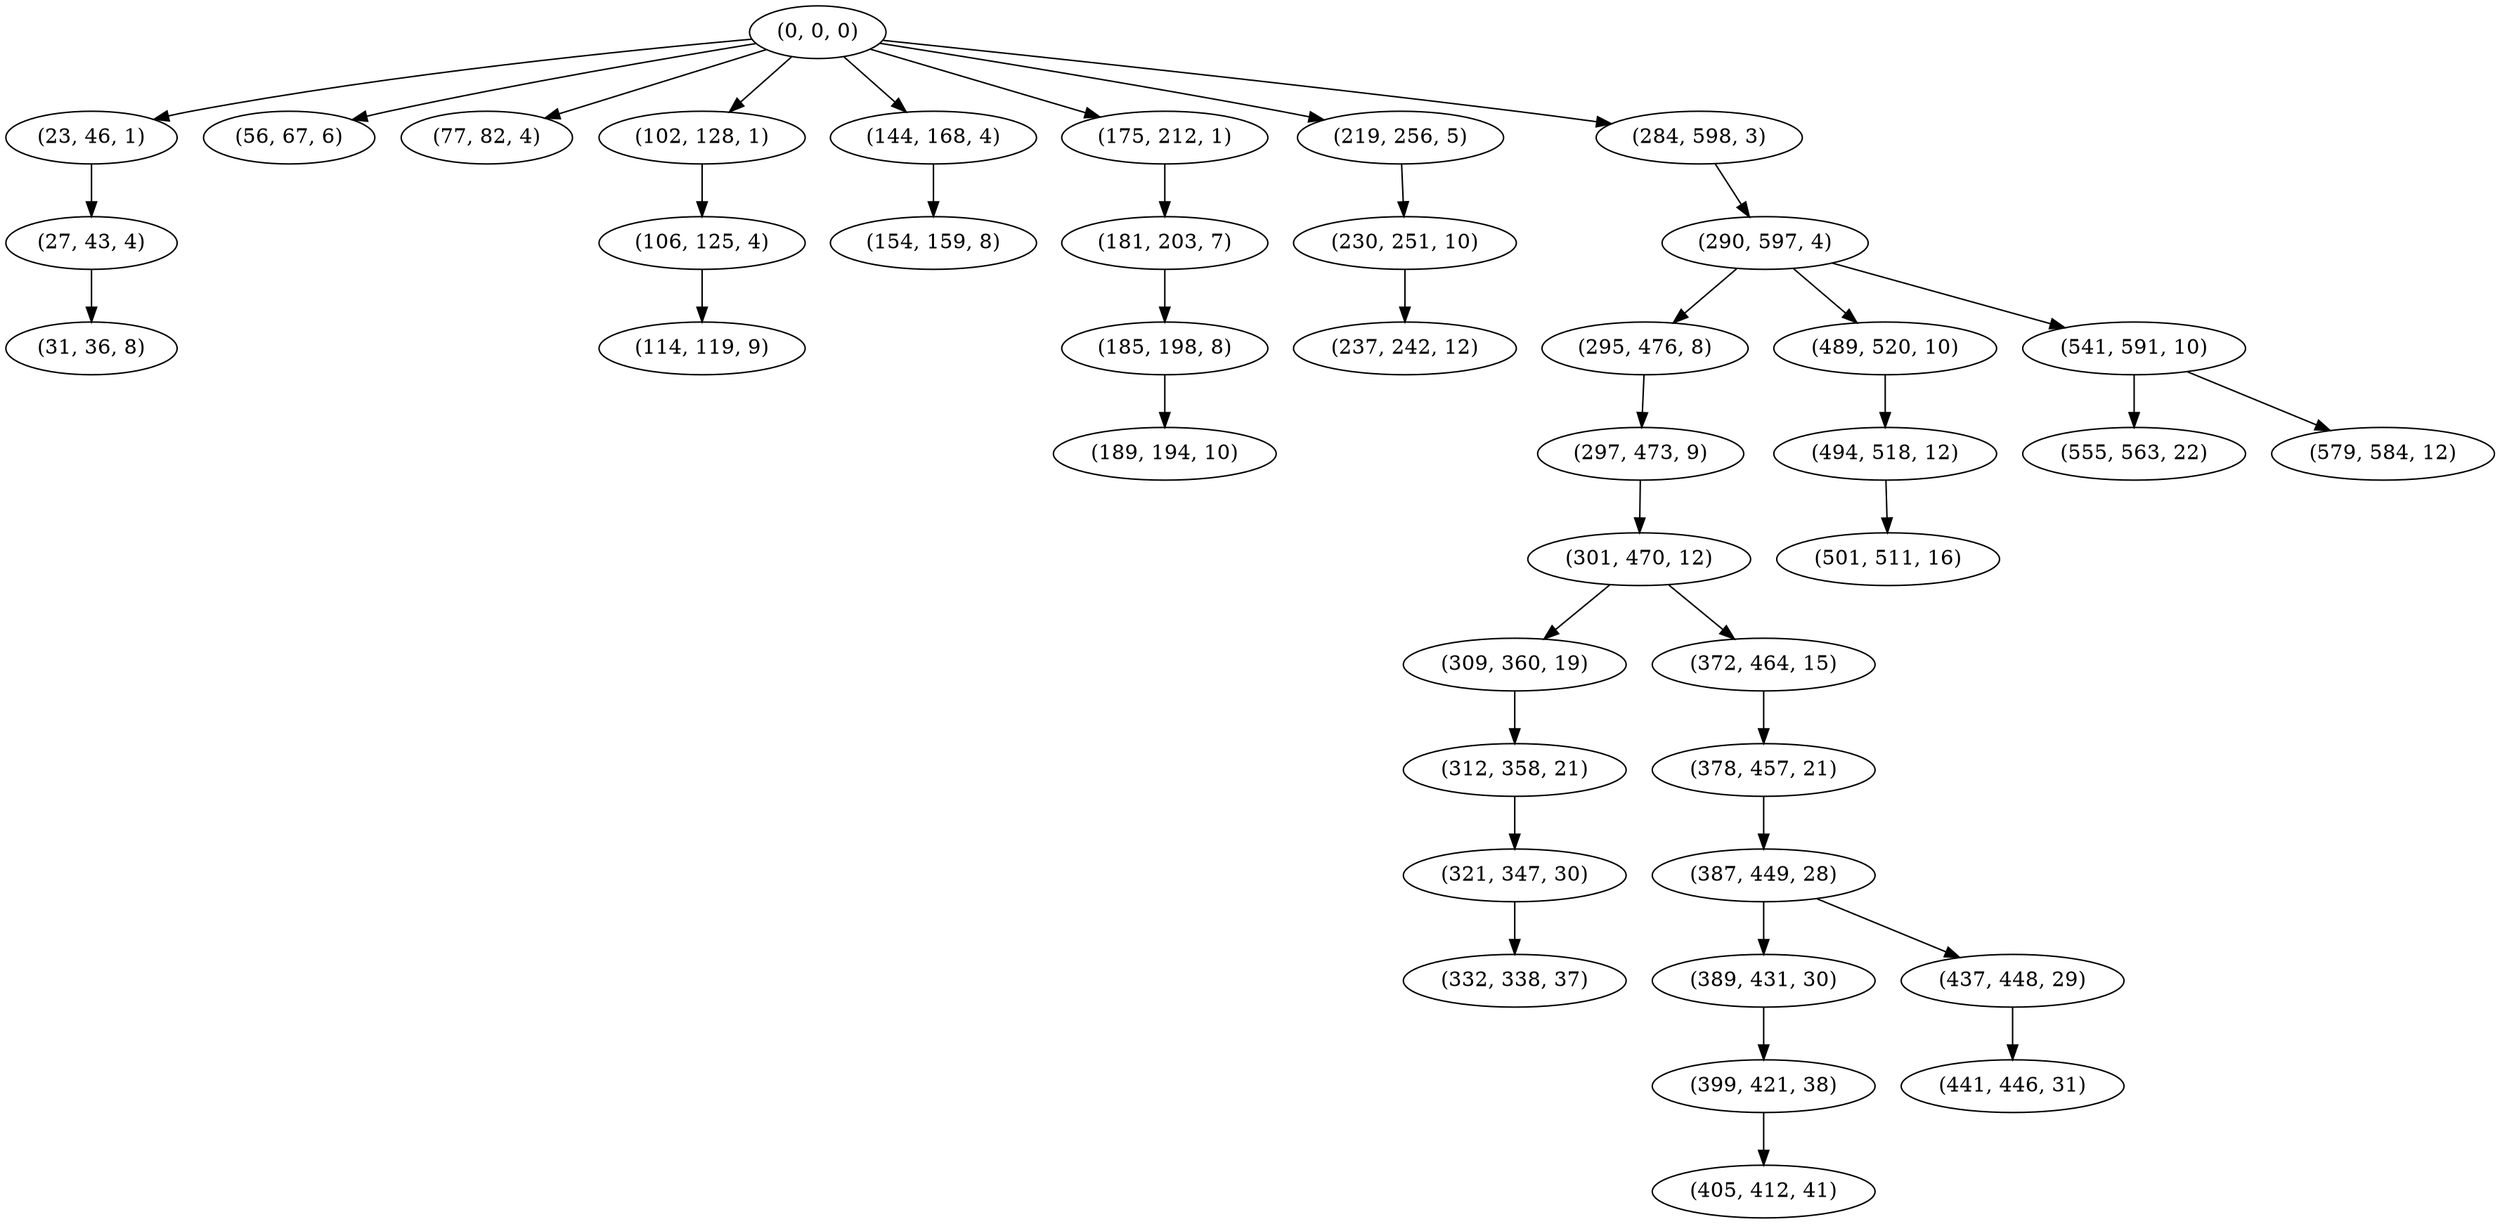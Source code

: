 digraph tree {
    "(0, 0, 0)";
    "(23, 46, 1)";
    "(27, 43, 4)";
    "(31, 36, 8)";
    "(56, 67, 6)";
    "(77, 82, 4)";
    "(102, 128, 1)";
    "(106, 125, 4)";
    "(114, 119, 9)";
    "(144, 168, 4)";
    "(154, 159, 8)";
    "(175, 212, 1)";
    "(181, 203, 7)";
    "(185, 198, 8)";
    "(189, 194, 10)";
    "(219, 256, 5)";
    "(230, 251, 10)";
    "(237, 242, 12)";
    "(284, 598, 3)";
    "(290, 597, 4)";
    "(295, 476, 8)";
    "(297, 473, 9)";
    "(301, 470, 12)";
    "(309, 360, 19)";
    "(312, 358, 21)";
    "(321, 347, 30)";
    "(332, 338, 37)";
    "(372, 464, 15)";
    "(378, 457, 21)";
    "(387, 449, 28)";
    "(389, 431, 30)";
    "(399, 421, 38)";
    "(405, 412, 41)";
    "(437, 448, 29)";
    "(441, 446, 31)";
    "(489, 520, 10)";
    "(494, 518, 12)";
    "(501, 511, 16)";
    "(541, 591, 10)";
    "(555, 563, 22)";
    "(579, 584, 12)";
    "(0, 0, 0)" -> "(23, 46, 1)";
    "(0, 0, 0)" -> "(56, 67, 6)";
    "(0, 0, 0)" -> "(77, 82, 4)";
    "(0, 0, 0)" -> "(102, 128, 1)";
    "(0, 0, 0)" -> "(144, 168, 4)";
    "(0, 0, 0)" -> "(175, 212, 1)";
    "(0, 0, 0)" -> "(219, 256, 5)";
    "(0, 0, 0)" -> "(284, 598, 3)";
    "(23, 46, 1)" -> "(27, 43, 4)";
    "(27, 43, 4)" -> "(31, 36, 8)";
    "(102, 128, 1)" -> "(106, 125, 4)";
    "(106, 125, 4)" -> "(114, 119, 9)";
    "(144, 168, 4)" -> "(154, 159, 8)";
    "(175, 212, 1)" -> "(181, 203, 7)";
    "(181, 203, 7)" -> "(185, 198, 8)";
    "(185, 198, 8)" -> "(189, 194, 10)";
    "(219, 256, 5)" -> "(230, 251, 10)";
    "(230, 251, 10)" -> "(237, 242, 12)";
    "(284, 598, 3)" -> "(290, 597, 4)";
    "(290, 597, 4)" -> "(295, 476, 8)";
    "(290, 597, 4)" -> "(489, 520, 10)";
    "(290, 597, 4)" -> "(541, 591, 10)";
    "(295, 476, 8)" -> "(297, 473, 9)";
    "(297, 473, 9)" -> "(301, 470, 12)";
    "(301, 470, 12)" -> "(309, 360, 19)";
    "(301, 470, 12)" -> "(372, 464, 15)";
    "(309, 360, 19)" -> "(312, 358, 21)";
    "(312, 358, 21)" -> "(321, 347, 30)";
    "(321, 347, 30)" -> "(332, 338, 37)";
    "(372, 464, 15)" -> "(378, 457, 21)";
    "(378, 457, 21)" -> "(387, 449, 28)";
    "(387, 449, 28)" -> "(389, 431, 30)";
    "(387, 449, 28)" -> "(437, 448, 29)";
    "(389, 431, 30)" -> "(399, 421, 38)";
    "(399, 421, 38)" -> "(405, 412, 41)";
    "(437, 448, 29)" -> "(441, 446, 31)";
    "(489, 520, 10)" -> "(494, 518, 12)";
    "(494, 518, 12)" -> "(501, 511, 16)";
    "(541, 591, 10)" -> "(555, 563, 22)";
    "(541, 591, 10)" -> "(579, 584, 12)";
}
